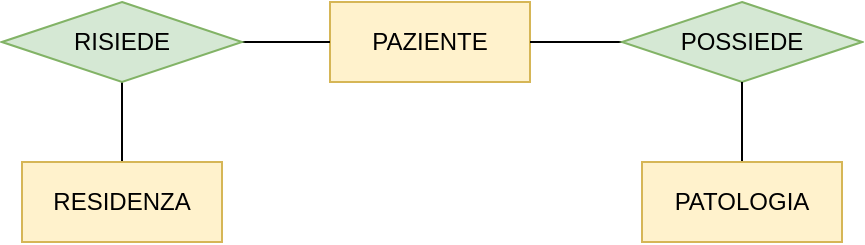 <mxfile version="14.7.2" type="device"><diagram id="giujFtMNA85ZIlJ2KcZk" name="Page-1"><mxGraphModel dx="1038" dy="575" grid="1" gridSize="10" guides="1" tooltips="1" connect="1" arrows="1" fold="1" page="1" pageScale="1" pageWidth="827" pageHeight="1169" math="0" shadow="0"><root><mxCell id="0"/><mxCell id="1" parent="0"/><mxCell id="m7TAiPigIdKKvbkhy-bN-11" value="PAZIENTE" style="whiteSpace=wrap;html=1;align=center;fontSize=12;fillColor=#fff2cc;strokeColor=#d6b656;" vertex="1" parent="1"><mxGeometry x="314" y="60" width="100" height="40" as="geometry"/></mxCell><mxCell id="m7TAiPigIdKKvbkhy-bN-45" value="" style="edgeStyle=orthogonalEdgeStyle;rounded=0;orthogonalLoop=1;jettySize=auto;html=1;endArrow=none;endFill=0;" edge="1" parent="1" source="m7TAiPigIdKKvbkhy-bN-39" target="m7TAiPigIdKKvbkhy-bN-11"><mxGeometry relative="1" as="geometry"/></mxCell><mxCell id="m7TAiPigIdKKvbkhy-bN-39" value="POSSIEDE" style="shape=rhombus;perimeter=rhombusPerimeter;whiteSpace=wrap;html=1;align=center;fillColor=#d5e8d4;strokeColor=#82b366;" vertex="1" parent="1"><mxGeometry x="460" y="60" width="120" height="40" as="geometry"/></mxCell><mxCell id="m7TAiPigIdKKvbkhy-bN-46" style="edgeStyle=orthogonalEdgeStyle;rounded=0;orthogonalLoop=1;jettySize=auto;html=1;exitX=0.5;exitY=0;exitDx=0;exitDy=0;entryX=0.5;entryY=1;entryDx=0;entryDy=0;endArrow=none;endFill=0;" edge="1" parent="1" source="m7TAiPigIdKKvbkhy-bN-40" target="m7TAiPigIdKKvbkhy-bN-39"><mxGeometry relative="1" as="geometry"/></mxCell><mxCell id="m7TAiPigIdKKvbkhy-bN-40" value="PATOLOGIA" style="whiteSpace=wrap;html=1;align=center;fontSize=12;fillColor=#fff2cc;strokeColor=#d6b656;" vertex="1" parent="1"><mxGeometry x="470" y="140" width="100" height="40" as="geometry"/></mxCell><mxCell id="m7TAiPigIdKKvbkhy-bN-41" value="" style="edgeStyle=orthogonalEdgeStyle;rounded=0;orthogonalLoop=1;jettySize=auto;html=1;endArrow=none;endFill=0;" edge="1" parent="1" source="m7TAiPigIdKKvbkhy-bN-42" target="m7TAiPigIdKKvbkhy-bN-43"><mxGeometry relative="1" as="geometry"/></mxCell><mxCell id="m7TAiPigIdKKvbkhy-bN-44" value="" style="edgeStyle=orthogonalEdgeStyle;rounded=0;orthogonalLoop=1;jettySize=auto;html=1;endArrow=none;endFill=0;" edge="1" parent="1" source="m7TAiPigIdKKvbkhy-bN-42" target="m7TAiPigIdKKvbkhy-bN-11"><mxGeometry relative="1" as="geometry"/></mxCell><mxCell id="m7TAiPigIdKKvbkhy-bN-42" value="RISIEDE" style="shape=rhombus;perimeter=rhombusPerimeter;whiteSpace=wrap;html=1;align=center;fillColor=#d5e8d4;strokeColor=#82b366;" vertex="1" parent="1"><mxGeometry x="150" y="60" width="120" height="40" as="geometry"/></mxCell><mxCell id="m7TAiPigIdKKvbkhy-bN-43" value="RESIDENZA" style="whiteSpace=wrap;html=1;align=center;fontSize=12;fillColor=#fff2cc;strokeColor=#d6b656;" vertex="1" parent="1"><mxGeometry x="160" y="140" width="100" height="40" as="geometry"/></mxCell></root></mxGraphModel></diagram></mxfile>
